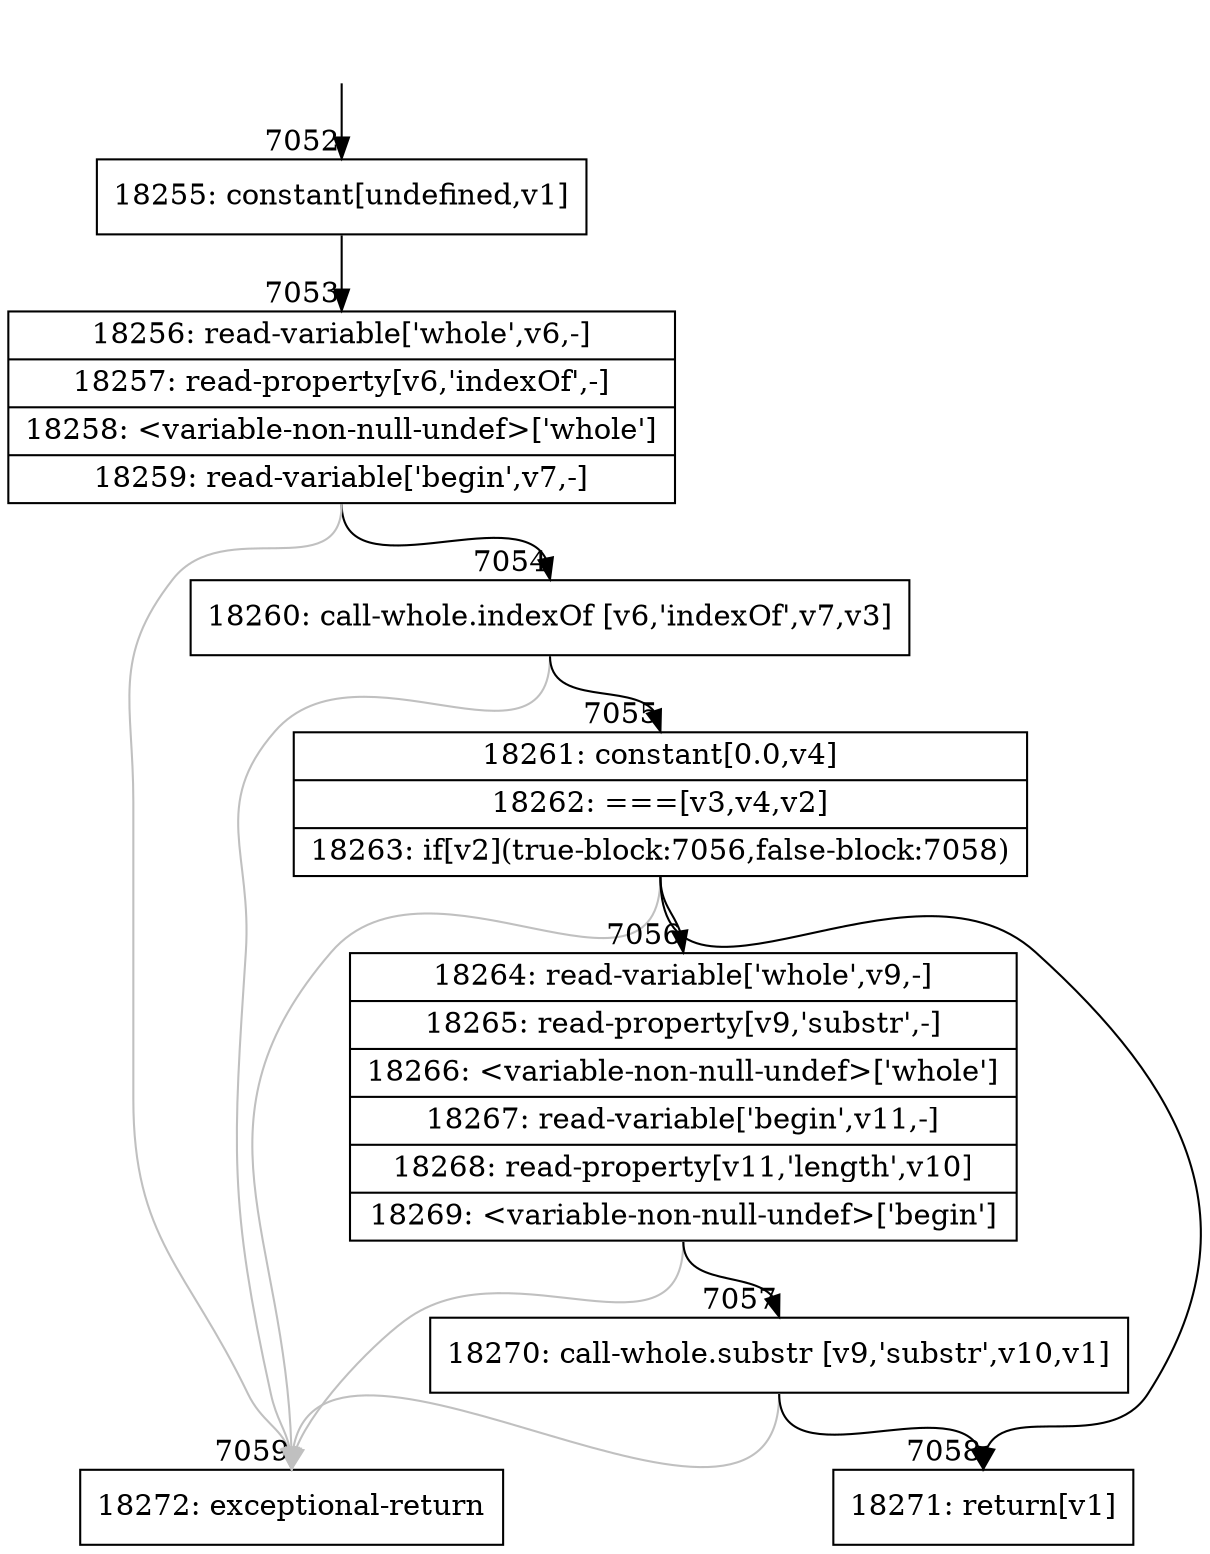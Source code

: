 digraph {
rankdir="TD"
BB_entry530[shape=none,label=""];
BB_entry530 -> BB7052 [tailport=s, headport=n, headlabel="    7052"]
BB7052 [shape=record label="{18255: constant[undefined,v1]}" ] 
BB7052 -> BB7053 [tailport=s, headport=n, headlabel="      7053"]
BB7053 [shape=record label="{18256: read-variable['whole',v6,-]|18257: read-property[v6,'indexOf',-]|18258: \<variable-non-null-undef\>['whole']|18259: read-variable['begin',v7,-]}" ] 
BB7053 -> BB7054 [tailport=s, headport=n, headlabel="      7054"]
BB7053 -> BB7059 [tailport=s, headport=n, color=gray, headlabel="      7059"]
BB7054 [shape=record label="{18260: call-whole.indexOf [v6,'indexOf',v7,v3]}" ] 
BB7054 -> BB7055 [tailport=s, headport=n, headlabel="      7055"]
BB7054 -> BB7059 [tailport=s, headport=n, color=gray]
BB7055 [shape=record label="{18261: constant[0.0,v4]|18262: ===[v3,v4,v2]|18263: if[v2](true-block:7056,false-block:7058)}" ] 
BB7055 -> BB7056 [tailport=s, headport=n, headlabel="      7056"]
BB7055 -> BB7058 [tailport=s, headport=n, headlabel="      7058"]
BB7055 -> BB7059 [tailport=s, headport=n, color=gray]
BB7056 [shape=record label="{18264: read-variable['whole',v9,-]|18265: read-property[v9,'substr',-]|18266: \<variable-non-null-undef\>['whole']|18267: read-variable['begin',v11,-]|18268: read-property[v11,'length',v10]|18269: \<variable-non-null-undef\>['begin']}" ] 
BB7056 -> BB7057 [tailport=s, headport=n, headlabel="      7057"]
BB7056 -> BB7059 [tailport=s, headport=n, color=gray]
BB7057 [shape=record label="{18270: call-whole.substr [v9,'substr',v10,v1]}" ] 
BB7057 -> BB7058 [tailport=s, headport=n]
BB7057 -> BB7059 [tailport=s, headport=n, color=gray]
BB7058 [shape=record label="{18271: return[v1]}" ] 
BB7059 [shape=record label="{18272: exceptional-return}" ] 
//#$~ 11258
}
